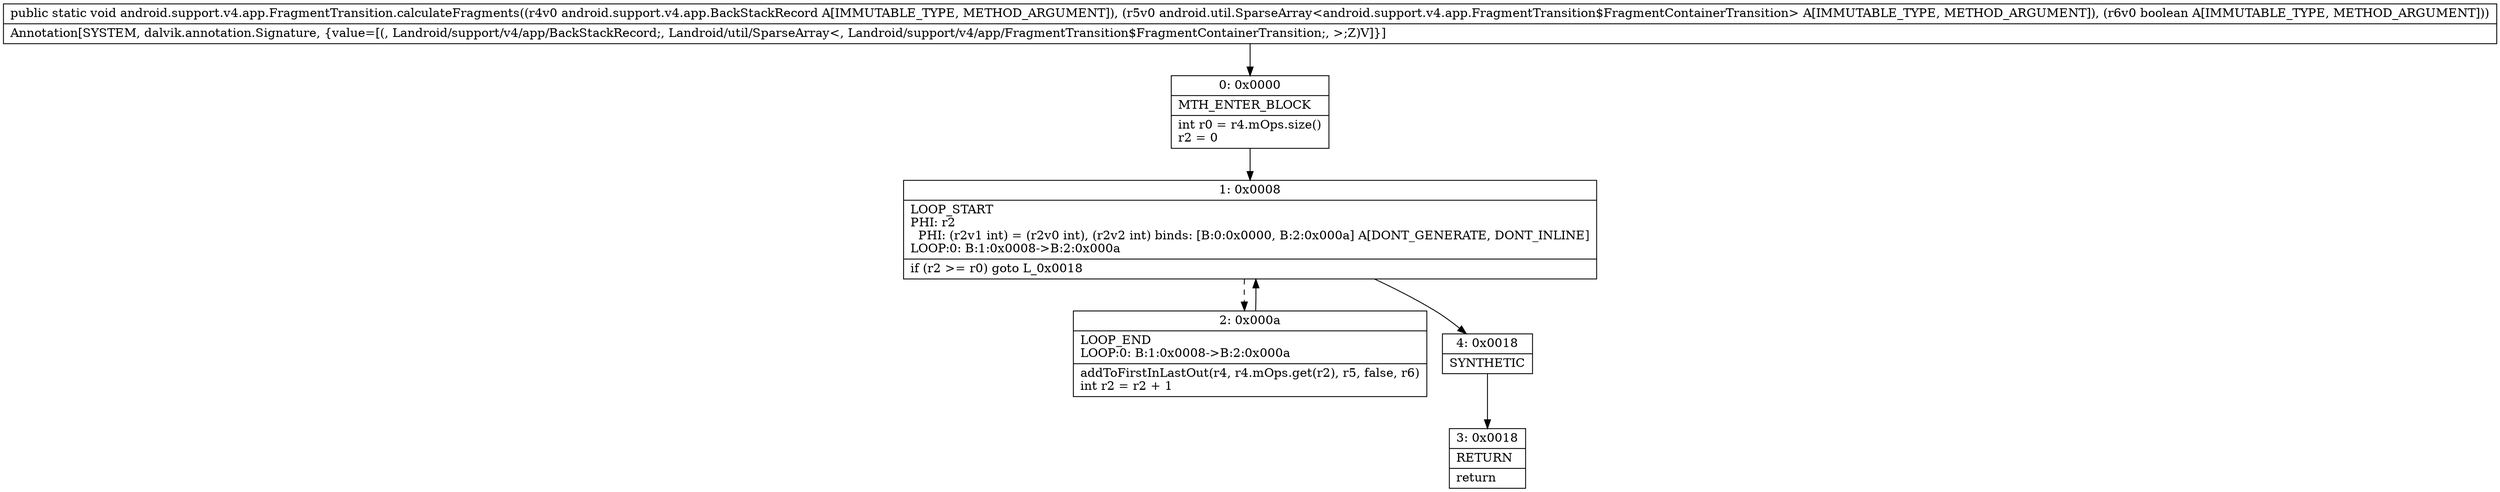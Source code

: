 digraph "CFG forandroid.support.v4.app.FragmentTransition.calculateFragments(Landroid\/support\/v4\/app\/BackStackRecord;Landroid\/util\/SparseArray;Z)V" {
Node_0 [shape=record,label="{0\:\ 0x0000|MTH_ENTER_BLOCK\l|int r0 = r4.mOps.size()\lr2 = 0\l}"];
Node_1 [shape=record,label="{1\:\ 0x0008|LOOP_START\lPHI: r2 \l  PHI: (r2v1 int) = (r2v0 int), (r2v2 int) binds: [B:0:0x0000, B:2:0x000a] A[DONT_GENERATE, DONT_INLINE]\lLOOP:0: B:1:0x0008\-\>B:2:0x000a\l|if (r2 \>= r0) goto L_0x0018\l}"];
Node_2 [shape=record,label="{2\:\ 0x000a|LOOP_END\lLOOP:0: B:1:0x0008\-\>B:2:0x000a\l|addToFirstInLastOut(r4, r4.mOps.get(r2), r5, false, r6)\lint r2 = r2 + 1\l}"];
Node_3 [shape=record,label="{3\:\ 0x0018|RETURN\l|return\l}"];
Node_4 [shape=record,label="{4\:\ 0x0018|SYNTHETIC\l}"];
MethodNode[shape=record,label="{public static void android.support.v4.app.FragmentTransition.calculateFragments((r4v0 android.support.v4.app.BackStackRecord A[IMMUTABLE_TYPE, METHOD_ARGUMENT]), (r5v0 android.util.SparseArray\<android.support.v4.app.FragmentTransition$FragmentContainerTransition\> A[IMMUTABLE_TYPE, METHOD_ARGUMENT]), (r6v0 boolean A[IMMUTABLE_TYPE, METHOD_ARGUMENT]))  | Annotation[SYSTEM, dalvik.annotation.Signature, \{value=[(, Landroid\/support\/v4\/app\/BackStackRecord;, Landroid\/util\/SparseArray\<, Landroid\/support\/v4\/app\/FragmentTransition$FragmentContainerTransition;, \>;Z)V]\}]\l}"];
MethodNode -> Node_0;
Node_0 -> Node_1;
Node_1 -> Node_2[style=dashed];
Node_1 -> Node_4;
Node_2 -> Node_1;
Node_4 -> Node_3;
}


